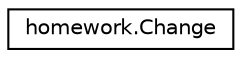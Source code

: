 digraph "그래픽컬한 클래스 계통도"
{
  edge [fontname="Helvetica",fontsize="10",labelfontname="Helvetica",labelfontsize="10"];
  node [fontname="Helvetica",fontsize="10",shape=record];
  rankdir="LR";
  Node1 [label="homework.Change",height=0.2,width=0.4,color="black", fillcolor="white", style="filled",URL="$classhomework_1_1_change.html"];
}
